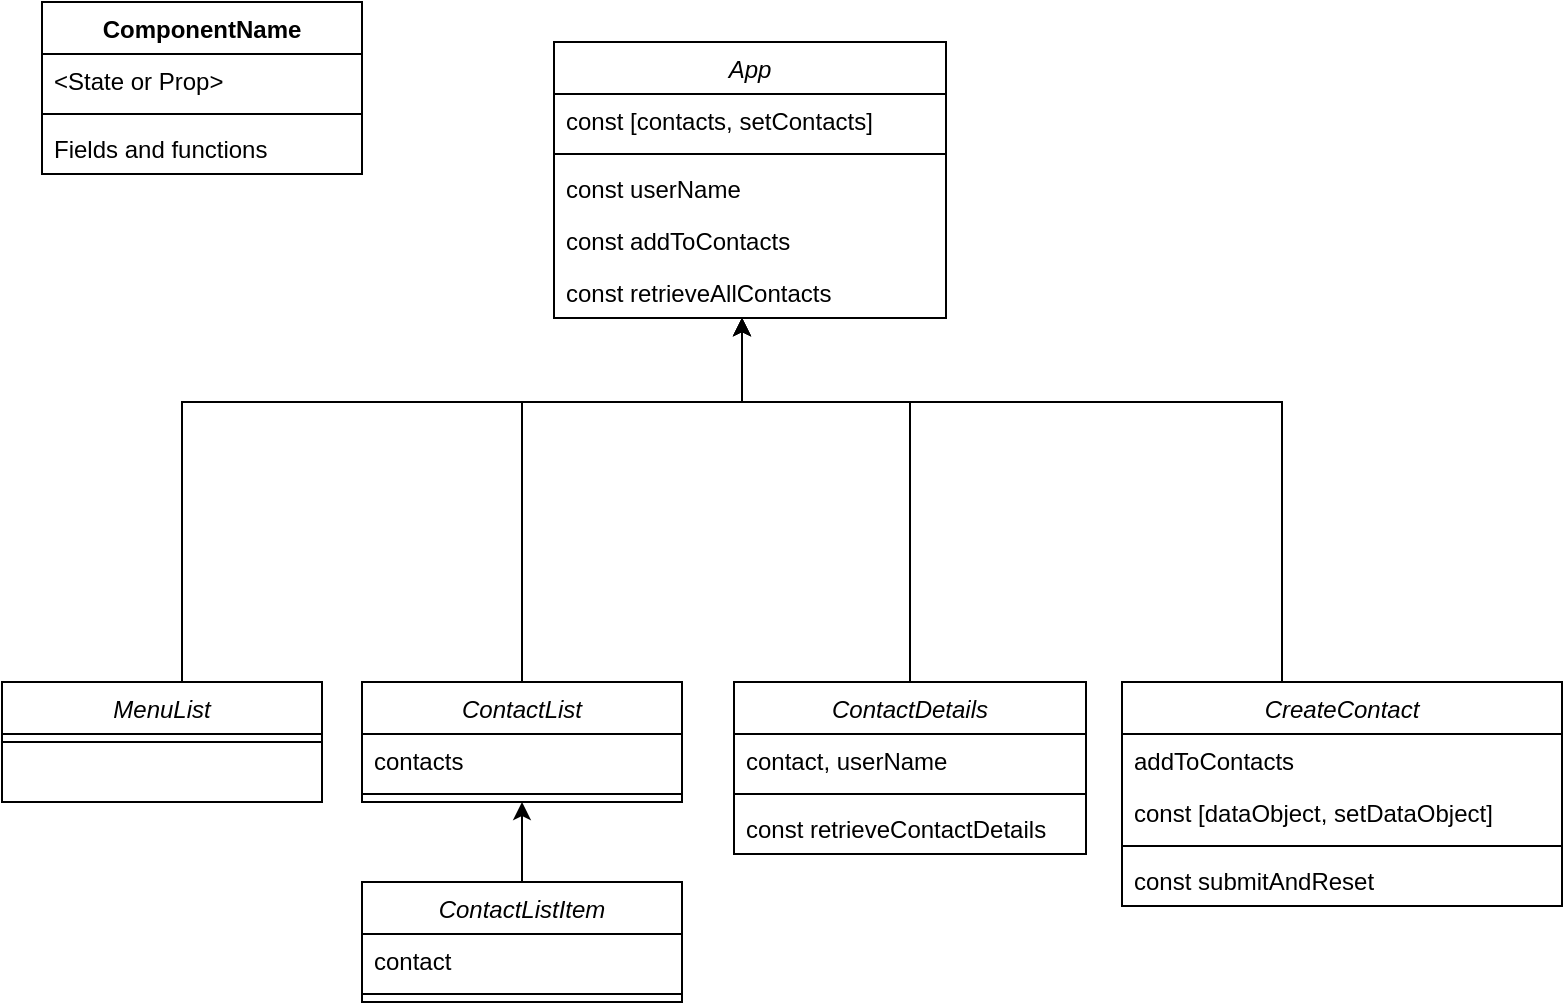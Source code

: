 <mxfile version="23.1.8" type="device">
  <diagram id="C5RBs43oDa-KdzZeNtuy" name="Page-1">
    <mxGraphModel dx="1434" dy="774" grid="1" gridSize="10" guides="1" tooltips="1" connect="1" arrows="1" fold="1" page="1" pageScale="1" pageWidth="827" pageHeight="1169" math="0" shadow="0">
      <root>
        <mxCell id="WIyWlLk6GJQsqaUBKTNV-0" />
        <mxCell id="WIyWlLk6GJQsqaUBKTNV-1" parent="WIyWlLk6GJQsqaUBKTNV-0" />
        <mxCell id="zkfFHV4jXpPFQw0GAbJ--0" value="App" style="swimlane;fontStyle=2;align=center;verticalAlign=top;childLayout=stackLayout;horizontal=1;startSize=26;horizontalStack=0;resizeParent=1;resizeLast=0;collapsible=1;marginBottom=0;rounded=0;shadow=0;strokeWidth=1;" parent="WIyWlLk6GJQsqaUBKTNV-1" vertex="1">
          <mxGeometry x="316" y="30" width="196" height="138" as="geometry">
            <mxRectangle x="230" y="140" width="160" height="26" as="alternateBounds" />
          </mxGeometry>
        </mxCell>
        <mxCell id="1z3AmAF0cF7y_BtIDkXV-24" value="const [contacts, setContacts]" style="text;strokeColor=none;fillColor=none;align=left;verticalAlign=top;spacingLeft=4;spacingRight=4;overflow=hidden;rotatable=0;points=[[0,0.5],[1,0.5]];portConstraint=eastwest;whiteSpace=wrap;html=1;" vertex="1" parent="zkfFHV4jXpPFQw0GAbJ--0">
          <mxGeometry y="26" width="196" height="26" as="geometry" />
        </mxCell>
        <mxCell id="zkfFHV4jXpPFQw0GAbJ--4" value="" style="line;html=1;strokeWidth=1;align=left;verticalAlign=middle;spacingTop=-1;spacingLeft=3;spacingRight=3;rotatable=0;labelPosition=right;points=[];portConstraint=eastwest;" parent="zkfFHV4jXpPFQw0GAbJ--0" vertex="1">
          <mxGeometry y="52" width="196" height="8" as="geometry" />
        </mxCell>
        <mxCell id="1z3AmAF0cF7y_BtIDkXV-30" value="const userName" style="text;strokeColor=none;fillColor=none;align=left;verticalAlign=top;spacingLeft=4;spacingRight=4;overflow=hidden;rotatable=0;points=[[0,0.5],[1,0.5]];portConstraint=eastwest;whiteSpace=wrap;html=1;" vertex="1" parent="zkfFHV4jXpPFQw0GAbJ--0">
          <mxGeometry y="60" width="196" height="26" as="geometry" />
        </mxCell>
        <mxCell id="1z3AmAF0cF7y_BtIDkXV-26" value="const addToContacts" style="text;strokeColor=none;fillColor=none;align=left;verticalAlign=top;spacingLeft=4;spacingRight=4;overflow=hidden;rotatable=0;points=[[0,0.5],[1,0.5]];portConstraint=eastwest;whiteSpace=wrap;html=1;" vertex="1" parent="zkfFHV4jXpPFQw0GAbJ--0">
          <mxGeometry y="86" width="196" height="26" as="geometry" />
        </mxCell>
        <mxCell id="1z3AmAF0cF7y_BtIDkXV-32" value="const retrieveAllContacts" style="text;strokeColor=none;fillColor=none;align=left;verticalAlign=top;spacingLeft=4;spacingRight=4;overflow=hidden;rotatable=0;points=[[0,0.5],[1,0.5]];portConstraint=eastwest;whiteSpace=wrap;html=1;" vertex="1" parent="zkfFHV4jXpPFQw0GAbJ--0">
          <mxGeometry y="112" width="196" height="26" as="geometry" />
        </mxCell>
        <mxCell id="1z3AmAF0cF7y_BtIDkXV-3" style="edgeStyle=orthogonalEdgeStyle;rounded=0;orthogonalLoop=1;jettySize=auto;html=1;" edge="1" parent="WIyWlLk6GJQsqaUBKTNV-1" source="1z3AmAF0cF7y_BtIDkXV-0" target="zkfFHV4jXpPFQw0GAbJ--0">
          <mxGeometry relative="1" as="geometry">
            <Array as="points">
              <mxPoint x="130" y="210" />
              <mxPoint x="410" y="210" />
            </Array>
          </mxGeometry>
        </mxCell>
        <mxCell id="1z3AmAF0cF7y_BtIDkXV-0" value="MenuList" style="swimlane;fontStyle=2;align=center;verticalAlign=top;childLayout=stackLayout;horizontal=1;startSize=26;horizontalStack=0;resizeParent=1;resizeLast=0;collapsible=1;marginBottom=0;rounded=0;shadow=0;strokeWidth=1;" vertex="1" parent="WIyWlLk6GJQsqaUBKTNV-1">
          <mxGeometry x="40" y="350" width="160" height="60" as="geometry">
            <mxRectangle x="230" y="140" width="160" height="26" as="alternateBounds" />
          </mxGeometry>
        </mxCell>
        <mxCell id="1z3AmAF0cF7y_BtIDkXV-2" value="" style="line;html=1;strokeWidth=1;align=left;verticalAlign=middle;spacingTop=-1;spacingLeft=3;spacingRight=3;rotatable=0;labelPosition=right;points=[];portConstraint=eastwest;" vertex="1" parent="1z3AmAF0cF7y_BtIDkXV-0">
          <mxGeometry y="26" width="160" height="8" as="geometry" />
        </mxCell>
        <mxCell id="1z3AmAF0cF7y_BtIDkXV-7" style="edgeStyle=orthogonalEdgeStyle;rounded=0;orthogonalLoop=1;jettySize=auto;html=1;" edge="1" parent="WIyWlLk6GJQsqaUBKTNV-1" source="1z3AmAF0cF7y_BtIDkXV-4" target="zkfFHV4jXpPFQw0GAbJ--0">
          <mxGeometry relative="1" as="geometry">
            <Array as="points">
              <mxPoint x="300" y="210" />
              <mxPoint x="410" y="210" />
            </Array>
          </mxGeometry>
        </mxCell>
        <mxCell id="1z3AmAF0cF7y_BtIDkXV-4" value="ContactList" style="swimlane;fontStyle=2;align=center;verticalAlign=top;childLayout=stackLayout;horizontal=1;startSize=26;horizontalStack=0;resizeParent=1;resizeLast=0;collapsible=1;marginBottom=0;rounded=0;shadow=0;strokeWidth=1;" vertex="1" parent="WIyWlLk6GJQsqaUBKTNV-1">
          <mxGeometry x="220" y="350" width="160" height="60" as="geometry">
            <mxRectangle x="230" y="140" width="160" height="26" as="alternateBounds" />
          </mxGeometry>
        </mxCell>
        <mxCell id="1z3AmAF0cF7y_BtIDkXV-25" value="contacts" style="text;strokeColor=none;fillColor=none;align=left;verticalAlign=top;spacingLeft=4;spacingRight=4;overflow=hidden;rotatable=0;points=[[0,0.5],[1,0.5]];portConstraint=eastwest;whiteSpace=wrap;html=1;" vertex="1" parent="1z3AmAF0cF7y_BtIDkXV-4">
          <mxGeometry y="26" width="160" height="26" as="geometry" />
        </mxCell>
        <mxCell id="1z3AmAF0cF7y_BtIDkXV-6" value="" style="line;html=1;strokeWidth=1;align=left;verticalAlign=middle;spacingTop=-1;spacingLeft=3;spacingRight=3;rotatable=0;labelPosition=right;points=[];portConstraint=eastwest;" vertex="1" parent="1z3AmAF0cF7y_BtIDkXV-4">
          <mxGeometry y="52" width="160" height="8" as="geometry" />
        </mxCell>
        <mxCell id="1z3AmAF0cF7y_BtIDkXV-11" style="edgeStyle=orthogonalEdgeStyle;rounded=0;orthogonalLoop=1;jettySize=auto;html=1;" edge="1" parent="WIyWlLk6GJQsqaUBKTNV-1" source="1z3AmAF0cF7y_BtIDkXV-8" target="zkfFHV4jXpPFQw0GAbJ--0">
          <mxGeometry relative="1" as="geometry">
            <Array as="points">
              <mxPoint x="494" y="210" />
              <mxPoint x="410" y="210" />
            </Array>
          </mxGeometry>
        </mxCell>
        <mxCell id="1z3AmAF0cF7y_BtIDkXV-8" value="ContactDetails" style="swimlane;fontStyle=2;align=center;verticalAlign=top;childLayout=stackLayout;horizontal=1;startSize=26;horizontalStack=0;resizeParent=1;resizeLast=0;collapsible=1;marginBottom=0;rounded=0;shadow=0;strokeWidth=1;" vertex="1" parent="WIyWlLk6GJQsqaUBKTNV-1">
          <mxGeometry x="406" y="350" width="176" height="86" as="geometry">
            <mxRectangle x="230" y="140" width="160" height="26" as="alternateBounds" />
          </mxGeometry>
        </mxCell>
        <mxCell id="1z3AmAF0cF7y_BtIDkXV-29" value="contact, userName" style="text;strokeColor=none;fillColor=none;align=left;verticalAlign=top;spacingLeft=4;spacingRight=4;overflow=hidden;rotatable=0;points=[[0,0.5],[1,0.5]];portConstraint=eastwest;whiteSpace=wrap;html=1;" vertex="1" parent="1z3AmAF0cF7y_BtIDkXV-8">
          <mxGeometry y="26" width="176" height="26" as="geometry" />
        </mxCell>
        <mxCell id="1z3AmAF0cF7y_BtIDkXV-10" value="" style="line;html=1;strokeWidth=1;align=left;verticalAlign=middle;spacingTop=-1;spacingLeft=3;spacingRight=3;rotatable=0;labelPosition=right;points=[];portConstraint=eastwest;" vertex="1" parent="1z3AmAF0cF7y_BtIDkXV-8">
          <mxGeometry y="52" width="176" height="8" as="geometry" />
        </mxCell>
        <mxCell id="1z3AmAF0cF7y_BtIDkXV-31" value="const retrieveContactDetails" style="text;strokeColor=none;fillColor=none;align=left;verticalAlign=top;spacingLeft=4;spacingRight=4;overflow=hidden;rotatable=0;points=[[0,0.5],[1,0.5]];portConstraint=eastwest;whiteSpace=wrap;html=1;" vertex="1" parent="1z3AmAF0cF7y_BtIDkXV-8">
          <mxGeometry y="60" width="176" height="26" as="geometry" />
        </mxCell>
        <mxCell id="1z3AmAF0cF7y_BtIDkXV-15" style="edgeStyle=orthogonalEdgeStyle;rounded=0;orthogonalLoop=1;jettySize=auto;html=1;" edge="1" parent="WIyWlLk6GJQsqaUBKTNV-1" source="1z3AmAF0cF7y_BtIDkXV-12" target="zkfFHV4jXpPFQw0GAbJ--0">
          <mxGeometry relative="1" as="geometry">
            <Array as="points">
              <mxPoint x="680" y="210" />
              <mxPoint x="410" y="210" />
            </Array>
          </mxGeometry>
        </mxCell>
        <mxCell id="1z3AmAF0cF7y_BtIDkXV-12" value="CreateContact" style="swimlane;fontStyle=2;align=center;verticalAlign=top;childLayout=stackLayout;horizontal=1;startSize=26;horizontalStack=0;resizeParent=1;resizeLast=0;collapsible=1;marginBottom=0;rounded=0;shadow=0;strokeWidth=1;" vertex="1" parent="WIyWlLk6GJQsqaUBKTNV-1">
          <mxGeometry x="600" y="350" width="220" height="112" as="geometry">
            <mxRectangle x="230" y="140" width="160" height="26" as="alternateBounds" />
          </mxGeometry>
        </mxCell>
        <mxCell id="1z3AmAF0cF7y_BtIDkXV-28" value="addToContacts" style="text;strokeColor=none;fillColor=none;align=left;verticalAlign=top;spacingLeft=4;spacingRight=4;overflow=hidden;rotatable=0;points=[[0,0.5],[1,0.5]];portConstraint=eastwest;whiteSpace=wrap;html=1;" vertex="1" parent="1z3AmAF0cF7y_BtIDkXV-12">
          <mxGeometry y="26" width="220" height="26" as="geometry" />
        </mxCell>
        <mxCell id="1z3AmAF0cF7y_BtIDkXV-27" value="const [dataObject, setDataObject]" style="text;strokeColor=none;fillColor=none;align=left;verticalAlign=top;spacingLeft=4;spacingRight=4;overflow=hidden;rotatable=0;points=[[0,0.5],[1,0.5]];portConstraint=eastwest;whiteSpace=wrap;html=1;" vertex="1" parent="1z3AmAF0cF7y_BtIDkXV-12">
          <mxGeometry y="52" width="220" height="26" as="geometry" />
        </mxCell>
        <mxCell id="1z3AmAF0cF7y_BtIDkXV-14" value="" style="line;html=1;strokeWidth=1;align=left;verticalAlign=middle;spacingTop=-1;spacingLeft=3;spacingRight=3;rotatable=0;labelPosition=right;points=[];portConstraint=eastwest;" vertex="1" parent="1z3AmAF0cF7y_BtIDkXV-12">
          <mxGeometry y="78" width="220" height="8" as="geometry" />
        </mxCell>
        <mxCell id="1z3AmAF0cF7y_BtIDkXV-34" value="const submitAndReset" style="text;strokeColor=none;fillColor=none;align=left;verticalAlign=top;spacingLeft=4;spacingRight=4;overflow=hidden;rotatable=0;points=[[0,0.5],[1,0.5]];portConstraint=eastwest;whiteSpace=wrap;html=1;" vertex="1" parent="1z3AmAF0cF7y_BtIDkXV-12">
          <mxGeometry y="86" width="220" height="26" as="geometry" />
        </mxCell>
        <mxCell id="1z3AmAF0cF7y_BtIDkXV-18" style="edgeStyle=orthogonalEdgeStyle;rounded=0;orthogonalLoop=1;jettySize=auto;html=1;" edge="1" parent="WIyWlLk6GJQsqaUBKTNV-1" source="1z3AmAF0cF7y_BtIDkXV-16" target="1z3AmAF0cF7y_BtIDkXV-4">
          <mxGeometry relative="1" as="geometry" />
        </mxCell>
        <mxCell id="1z3AmAF0cF7y_BtIDkXV-16" value="ContactListItem" style="swimlane;fontStyle=2;align=center;verticalAlign=top;childLayout=stackLayout;horizontal=1;startSize=26;horizontalStack=0;resizeParent=1;resizeLast=0;collapsible=1;marginBottom=0;rounded=0;shadow=0;strokeWidth=1;" vertex="1" parent="WIyWlLk6GJQsqaUBKTNV-1">
          <mxGeometry x="220" y="450" width="160" height="60" as="geometry">
            <mxRectangle x="230" y="140" width="160" height="26" as="alternateBounds" />
          </mxGeometry>
        </mxCell>
        <mxCell id="1z3AmAF0cF7y_BtIDkXV-33" value="contact" style="text;strokeColor=none;fillColor=none;align=left;verticalAlign=top;spacingLeft=4;spacingRight=4;overflow=hidden;rotatable=0;points=[[0,0.5],[1,0.5]];portConstraint=eastwest;whiteSpace=wrap;html=1;" vertex="1" parent="1z3AmAF0cF7y_BtIDkXV-16">
          <mxGeometry y="26" width="160" height="26" as="geometry" />
        </mxCell>
        <mxCell id="1z3AmAF0cF7y_BtIDkXV-17" value="" style="line;html=1;strokeWidth=1;align=left;verticalAlign=middle;spacingTop=-1;spacingLeft=3;spacingRight=3;rotatable=0;labelPosition=right;points=[];portConstraint=eastwest;" vertex="1" parent="1z3AmAF0cF7y_BtIDkXV-16">
          <mxGeometry y="52" width="160" height="8" as="geometry" />
        </mxCell>
        <mxCell id="1z3AmAF0cF7y_BtIDkXV-20" value="ComponentName" style="swimlane;fontStyle=1;align=center;verticalAlign=top;childLayout=stackLayout;horizontal=1;startSize=26;horizontalStack=0;resizeParent=1;resizeParentMax=0;resizeLast=0;collapsible=1;marginBottom=0;whiteSpace=wrap;html=1;" vertex="1" parent="WIyWlLk6GJQsqaUBKTNV-1">
          <mxGeometry x="60" y="10" width="160" height="86" as="geometry" />
        </mxCell>
        <mxCell id="1z3AmAF0cF7y_BtIDkXV-21" value="&amp;lt;State or Prop&amp;gt;" style="text;strokeColor=none;fillColor=none;align=left;verticalAlign=top;spacingLeft=4;spacingRight=4;overflow=hidden;rotatable=0;points=[[0,0.5],[1,0.5]];portConstraint=eastwest;whiteSpace=wrap;html=1;" vertex="1" parent="1z3AmAF0cF7y_BtIDkXV-20">
          <mxGeometry y="26" width="160" height="26" as="geometry" />
        </mxCell>
        <mxCell id="1z3AmAF0cF7y_BtIDkXV-22" value="" style="line;strokeWidth=1;fillColor=none;align=left;verticalAlign=middle;spacingTop=-1;spacingLeft=3;spacingRight=3;rotatable=0;labelPosition=right;points=[];portConstraint=eastwest;strokeColor=inherit;" vertex="1" parent="1z3AmAF0cF7y_BtIDkXV-20">
          <mxGeometry y="52" width="160" height="8" as="geometry" />
        </mxCell>
        <mxCell id="1z3AmAF0cF7y_BtIDkXV-23" value="Fields and functions" style="text;strokeColor=none;fillColor=none;align=left;verticalAlign=top;spacingLeft=4;spacingRight=4;overflow=hidden;rotatable=0;points=[[0,0.5],[1,0.5]];portConstraint=eastwest;whiteSpace=wrap;html=1;" vertex="1" parent="1z3AmAF0cF7y_BtIDkXV-20">
          <mxGeometry y="60" width="160" height="26" as="geometry" />
        </mxCell>
      </root>
    </mxGraphModel>
  </diagram>
</mxfile>
